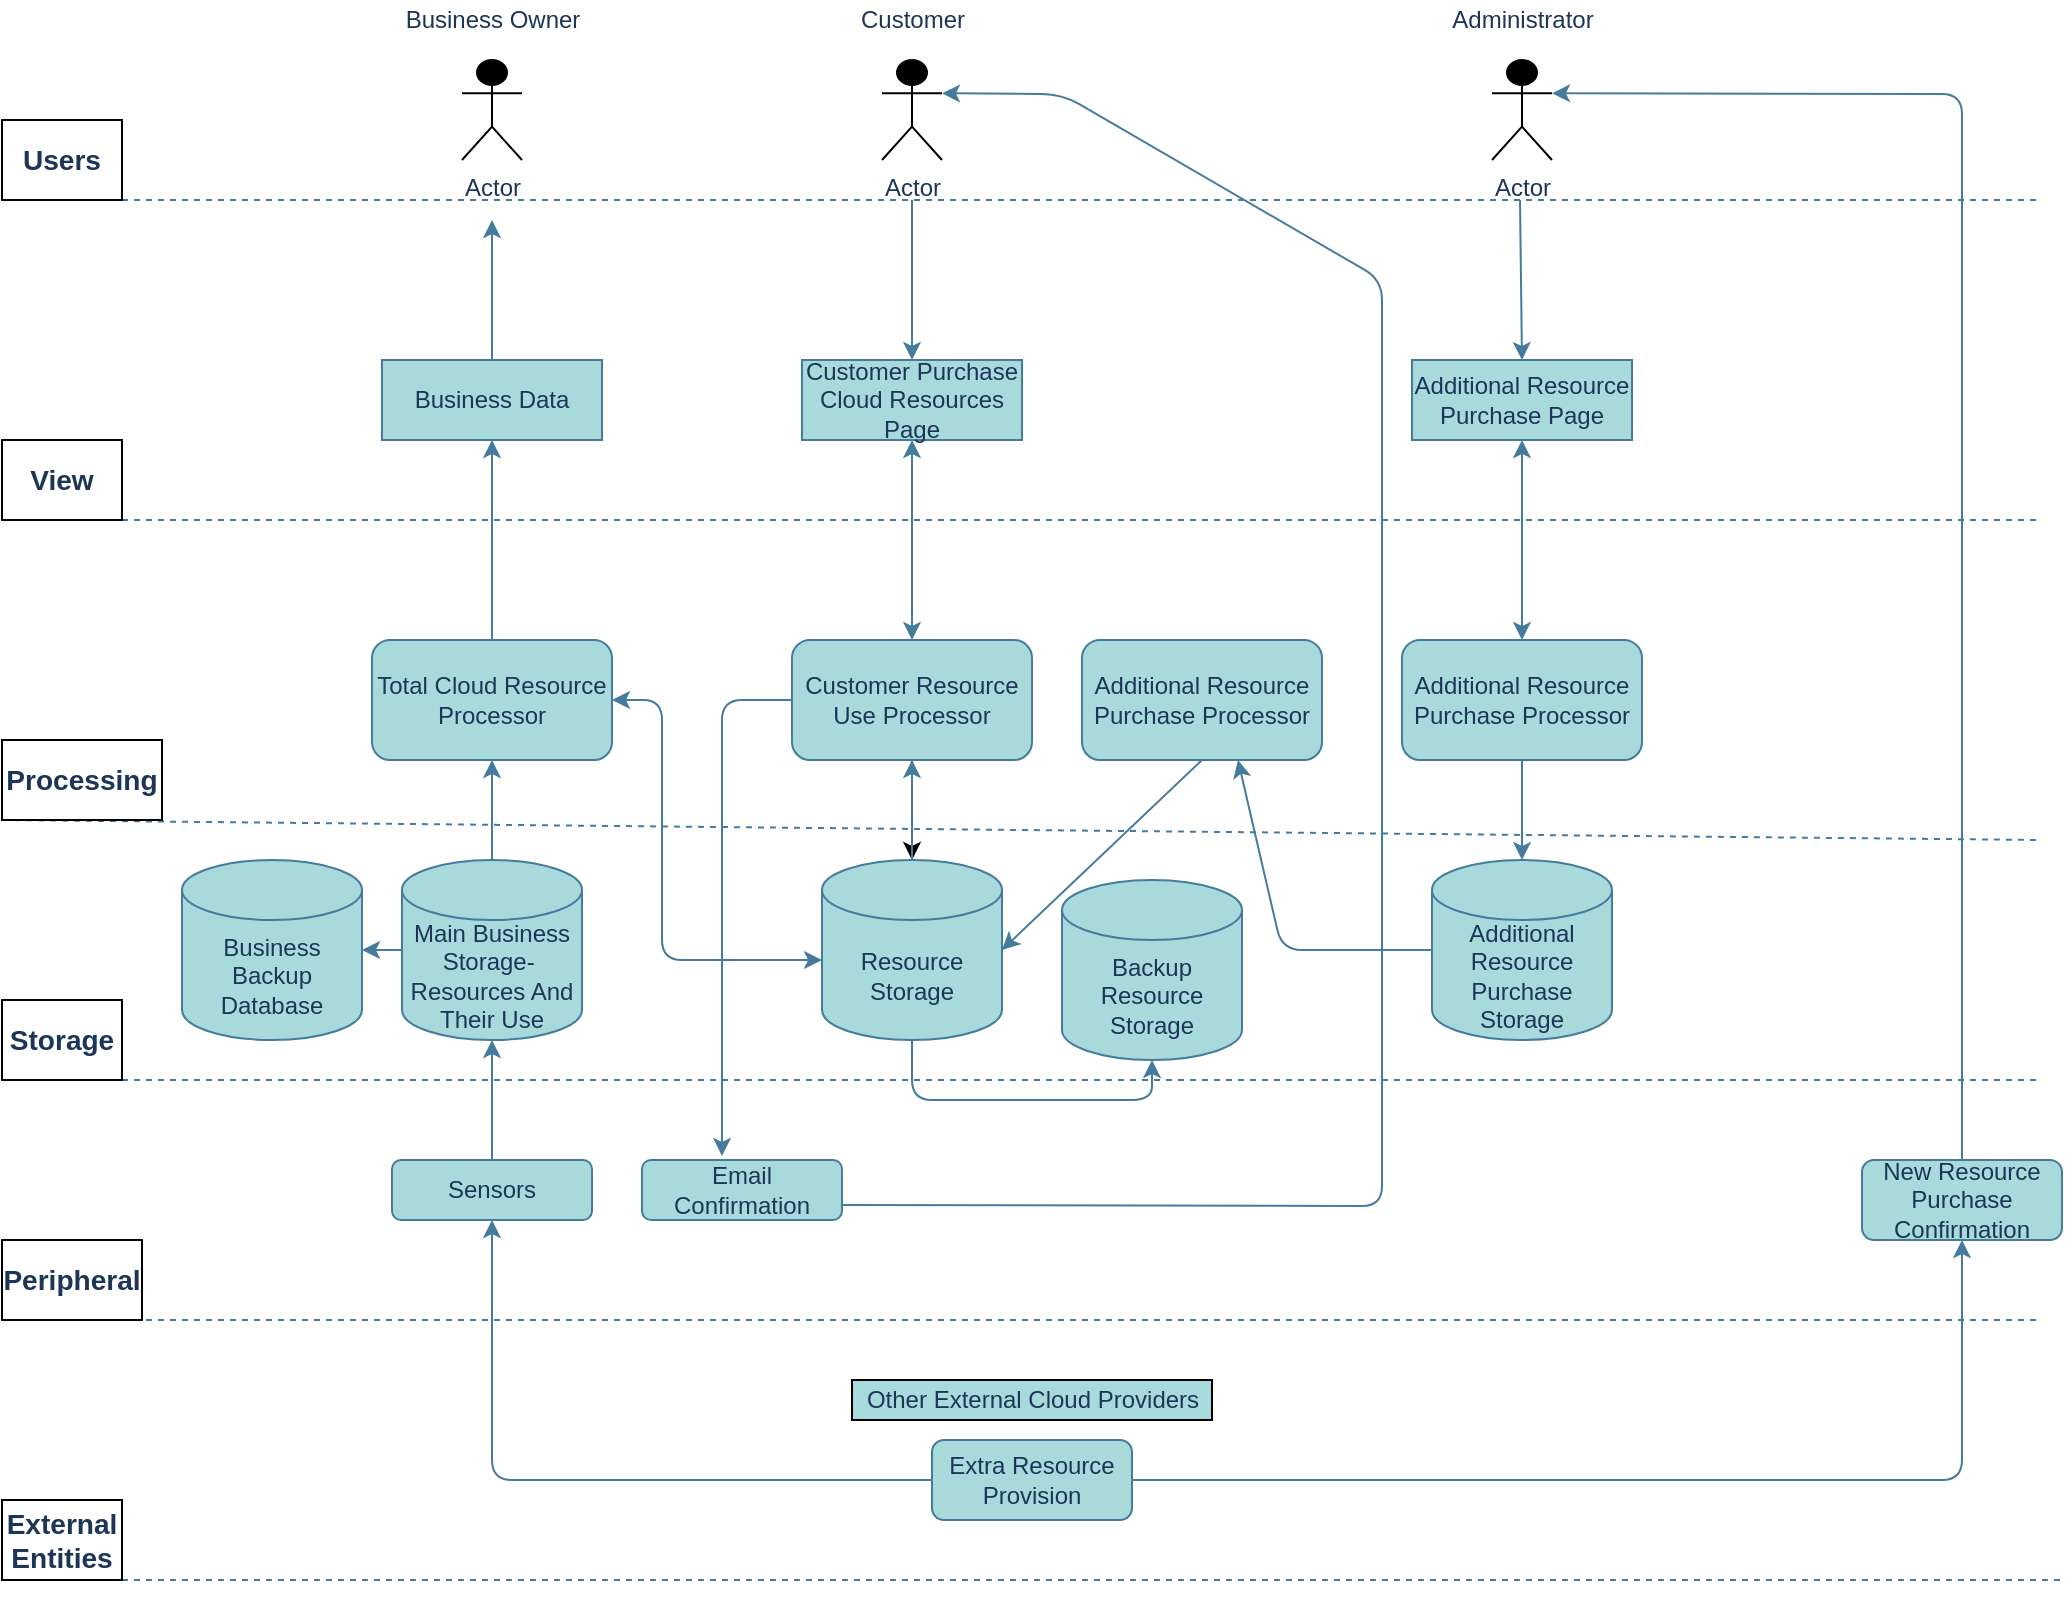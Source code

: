 <mxfile version="14.6.13" type="google"><diagram id="MebmvMsprNp6B6uMoklU" name="Page-1"><mxGraphModel dx="1896" dy="1029" grid="1" gridSize="10" guides="1" tooltips="1" connect="1" arrows="1" fold="1" page="1" pageScale="1" pageWidth="1169" pageHeight="827" math="0" shadow="0"><root><mxCell id="0"/><mxCell id="1" parent="0"/><mxCell id="kwrra4eooKiNvYwOUenQ-1" value="" style="endArrow=none;dashed=1;html=1;labelBackgroundColor=#F1FAEE;strokeColor=#457B9D;fontColor=#1D3557;" edge="1" parent="1"><mxGeometry width="50" height="50" relative="1" as="geometry"><mxPoint x="80" y="120" as="sourcePoint"/><mxPoint x="1100" y="120" as="targetPoint"/></mxGeometry></mxCell><mxCell id="kwrra4eooKiNvYwOUenQ-2" value="&lt;h3&gt;Users&lt;/h3&gt;" style="text;html=1;fillColor=none;align=center;verticalAlign=middle;whiteSpace=wrap;rounded=0;fontColor=#1D3557;strokeColor=#000000;" vertex="1" parent="1"><mxGeometry x="80" y="80" width="60" height="40" as="geometry"/></mxCell><mxCell id="kwrra4eooKiNvYwOUenQ-3" value="Actor" style="shape=umlActor;verticalLabelPosition=bottom;verticalAlign=top;html=1;outlineConnect=0;fontColor=#1D3557;fillColor=#000000;" vertex="1" parent="1"><mxGeometry x="310" y="50" width="30" height="50" as="geometry"/></mxCell><mxCell id="kwrra4eooKiNvYwOUenQ-4" value="" style="endArrow=none;dashed=1;html=1;strokeColor=#457B9D;fillColor=#A8DADC;fontColor=#1D3557;" edge="1" parent="1"><mxGeometry width="50" height="50" relative="1" as="geometry"><mxPoint x="80" y="280" as="sourcePoint"/><mxPoint x="1100" y="280" as="targetPoint"/></mxGeometry></mxCell><mxCell id="kwrra4eooKiNvYwOUenQ-5" value="&lt;h3&gt;View&lt;/h3&gt;" style="text;html=1;fillColor=none;align=center;verticalAlign=middle;whiteSpace=wrap;rounded=0;fontColor=#1D3557;strokeColor=#000000;" vertex="1" parent="1"><mxGeometry x="80" y="240" width="60" height="40" as="geometry"/></mxCell><mxCell id="kwrra4eooKiNvYwOUenQ-6" value="Actor" style="shape=umlActor;verticalLabelPosition=bottom;verticalAlign=top;html=1;outlineConnect=0;rounded=0;sketch=0;fontColor=#1D3557;fillColor=#000000;" vertex="1" parent="1"><mxGeometry x="520" y="50" width="30" height="50" as="geometry"/></mxCell><mxCell id="kwrra4eooKiNvYwOUenQ-7" value="Actor" style="shape=umlActor;verticalLabelPosition=bottom;verticalAlign=top;html=1;outlineConnect=0;rounded=0;sketch=0;fontColor=#1D3557;fillColor=#000000;" vertex="1" parent="1"><mxGeometry x="825" y="50" width="30" height="50" as="geometry"/></mxCell><mxCell id="kwrra4eooKiNvYwOUenQ-8" value="Business Data" style="rounded=0;whiteSpace=wrap;html=1;sketch=0;strokeColor=#457B9D;fillColor=#A8DADC;fontColor=#1D3557;" vertex="1" parent="1"><mxGeometry x="270" y="200" width="110" height="40" as="geometry"/></mxCell><mxCell id="kwrra4eooKiNvYwOUenQ-9" value="" style="endArrow=classic;html=1;strokeColor=#457B9D;fillColor=#A8DADC;fontColor=#1D3557;" edge="1" parent="1" source="kwrra4eooKiNvYwOUenQ-8"><mxGeometry width="50" height="50" relative="1" as="geometry"><mxPoint x="460" y="400" as="sourcePoint"/><mxPoint x="325" y="130" as="targetPoint"/></mxGeometry></mxCell><mxCell id="kwrra4eooKiNvYwOUenQ-10" value="Customer Purchase Cloud Resources Page" style="rounded=0;whiteSpace=wrap;html=1;sketch=0;strokeColor=#457B9D;fillColor=#A8DADC;fontColor=#1D3557;" vertex="1" parent="1"><mxGeometry x="480" y="200" width="110" height="40" as="geometry"/></mxCell><mxCell id="kwrra4eooKiNvYwOUenQ-11" value="Business Owner" style="text;html=1;align=center;verticalAlign=middle;resizable=0;points=[];autosize=1;fontColor=#1D3557;" vertex="1" parent="1"><mxGeometry x="275" y="20" width="100" height="20" as="geometry"/></mxCell><mxCell id="kwrra4eooKiNvYwOUenQ-12" value="Customer" style="text;html=1;align=center;verticalAlign=middle;resizable=0;points=[];autosize=1;fontColor=#1D3557;" vertex="1" parent="1"><mxGeometry x="500" y="20" width="70" height="20" as="geometry"/></mxCell><mxCell id="kwrra4eooKiNvYwOUenQ-13" value="" style="endArrow=classic;html=1;strokeColor=#457B9D;fillColor=#A8DADC;fontColor=#1D3557;" edge="1" parent="1" target="kwrra4eooKiNvYwOUenQ-10"><mxGeometry width="50" height="50" relative="1" as="geometry"><mxPoint x="535" y="120" as="sourcePoint"/><mxPoint x="520" y="340" as="targetPoint"/></mxGeometry></mxCell><mxCell id="kwrra4eooKiNvYwOUenQ-14" value="Administrator" style="text;html=1;align=center;verticalAlign=middle;resizable=0;points=[];autosize=1;fontColor=#1D3557;" vertex="1" parent="1"><mxGeometry x="795" y="20" width="90" height="20" as="geometry"/></mxCell><mxCell id="kwrra4eooKiNvYwOUenQ-15" value="Additional Resource Purchase Page" style="rounded=0;whiteSpace=wrap;html=1;sketch=0;strokeColor=#457B9D;fillColor=#A8DADC;fontColor=#1D3557;" vertex="1" parent="1"><mxGeometry x="785" y="200" width="110" height="40" as="geometry"/></mxCell><mxCell id="kwrra4eooKiNvYwOUenQ-16" value="" style="endArrow=classic;html=1;strokeColor=#457B9D;fillColor=#A8DADC;fontColor=#1D3557;entryX=0.5;entryY=0;entryDx=0;entryDy=0;" edge="1" parent="1" target="kwrra4eooKiNvYwOUenQ-15"><mxGeometry width="50" height="50" relative="1" as="geometry"><mxPoint x="839" y="120" as="sourcePoint"/><mxPoint x="835" y="190" as="targetPoint"/></mxGeometry></mxCell><mxCell id="kwrra4eooKiNvYwOUenQ-17" value="" style="endArrow=none;dashed=1;html=1;strokeColor=#457B9D;fillColor=#A8DADC;fontColor=#1D3557;" edge="1" parent="1"><mxGeometry width="50" height="50" relative="1" as="geometry"><mxPoint x="80" y="430" as="sourcePoint"/><mxPoint x="1100" y="440" as="targetPoint"/></mxGeometry></mxCell><mxCell id="kwrra4eooKiNvYwOUenQ-18" value="&lt;h3&gt;Processing&lt;/h3&gt;" style="text;html=1;fillColor=none;align=center;verticalAlign=middle;whiteSpace=wrap;rounded=0;fontColor=#1D3557;strokeColor=#000000;" vertex="1" parent="1"><mxGeometry x="80" y="390" width="80" height="40" as="geometry"/></mxCell><mxCell id="kwrra4eooKiNvYwOUenQ-19" value="" style="edgeStyle=orthogonalEdgeStyle;rounded=0;orthogonalLoop=1;jettySize=auto;html=1;" edge="1" parent="1" source="kwrra4eooKiNvYwOUenQ-20" target="kwrra4eooKiNvYwOUenQ-28"><mxGeometry relative="1" as="geometry"/></mxCell><mxCell id="kwrra4eooKiNvYwOUenQ-20" value="Customer Resource Use Processor" style="rounded=1;whiteSpace=wrap;html=1;sketch=0;strokeColor=#457B9D;fillColor=#A8DADC;fontColor=#1D3557;" vertex="1" parent="1"><mxGeometry x="475" y="340" width="120" height="60" as="geometry"/></mxCell><mxCell id="kwrra4eooKiNvYwOUenQ-21" value="" style="endArrow=classic;startArrow=classic;html=1;strokeColor=#457B9D;fillColor=#A8DADC;fontColor=#1D3557;entryX=0.5;entryY=1;entryDx=0;entryDy=0;" edge="1" parent="1" target="kwrra4eooKiNvYwOUenQ-10"><mxGeometry width="50" height="50" relative="1" as="geometry"><mxPoint x="535" y="340" as="sourcePoint"/><mxPoint x="520" y="320" as="targetPoint"/></mxGeometry></mxCell><mxCell id="kwrra4eooKiNvYwOUenQ-22" value="Total Cloud Resource Processor" style="rounded=1;whiteSpace=wrap;html=1;sketch=0;strokeColor=#457B9D;fillColor=#A8DADC;fontColor=#1D3557;" vertex="1" parent="1"><mxGeometry x="265" y="340" width="120" height="60" as="geometry"/></mxCell><mxCell id="kwrra4eooKiNvYwOUenQ-23" value="Additional Resource Purchase&amp;nbsp;Processor" style="rounded=1;whiteSpace=wrap;html=1;sketch=0;strokeColor=#457B9D;fillColor=#A8DADC;fontColor=#1D3557;" vertex="1" parent="1"><mxGeometry x="780" y="340" width="120" height="60" as="geometry"/></mxCell><mxCell id="kwrra4eooKiNvYwOUenQ-24" value="" style="endArrow=classic;html=1;strokeColor=#457B9D;fillColor=#A8DADC;fontColor=#1D3557;entryX=0.5;entryY=1;entryDx=0;entryDy=0;exitX=0.5;exitY=0;exitDx=0;exitDy=0;" edge="1" parent="1" source="kwrra4eooKiNvYwOUenQ-22" target="kwrra4eooKiNvYwOUenQ-8"><mxGeometry width="50" height="50" relative="1" as="geometry"><mxPoint x="460" y="380" as="sourcePoint"/><mxPoint x="510" y="330" as="targetPoint"/></mxGeometry></mxCell><mxCell id="kwrra4eooKiNvYwOUenQ-25" value="" style="endArrow=classic;html=1;strokeColor=#457B9D;fillColor=#A8DADC;fontColor=#1D3557;exitX=0.5;exitY=1;exitDx=0;exitDy=0;entryX=0.5;entryY=0;entryDx=0;entryDy=0;startArrow=classic;startFill=1;" edge="1" parent="1" source="kwrra4eooKiNvYwOUenQ-15" target="kwrra4eooKiNvYwOUenQ-23"><mxGeometry width="50" height="50" relative="1" as="geometry"><mxPoint x="595" y="360" as="sourcePoint"/><mxPoint x="645" y="310" as="targetPoint"/></mxGeometry></mxCell><mxCell id="kwrra4eooKiNvYwOUenQ-26" value="" style="endArrow=none;dashed=1;html=1;strokeColor=#457B9D;fillColor=#A8DADC;fontColor=#1D3557;exitX=0;exitY=1;exitDx=0;exitDy=0;" edge="1" parent="1" source="kwrra4eooKiNvYwOUenQ-27"><mxGeometry width="50" height="50" relative="1" as="geometry"><mxPoint x="120" y="560" as="sourcePoint"/><mxPoint x="1100" y="560" as="targetPoint"/></mxGeometry></mxCell><mxCell id="kwrra4eooKiNvYwOUenQ-27" value="&lt;h3&gt;Storage&lt;/h3&gt;" style="text;html=1;fillColor=none;align=center;verticalAlign=middle;whiteSpace=wrap;rounded=0;fontColor=#1D3557;strokeColor=#000000;" vertex="1" parent="1"><mxGeometry x="80" y="520" width="60" height="40" as="geometry"/></mxCell><mxCell id="kwrra4eooKiNvYwOUenQ-55" style="edgeStyle=orthogonalEdgeStyle;rounded=1;orthogonalLoop=1;jettySize=auto;html=1;exitX=0.5;exitY=1;exitDx=0;exitDy=0;exitPerimeter=0;entryX=0.5;entryY=1;entryDx=0;entryDy=0;entryPerimeter=0;strokeColor=#457B9D;" edge="1" parent="1" source="kwrra4eooKiNvYwOUenQ-28" target="kwrra4eooKiNvYwOUenQ-54"><mxGeometry relative="1" as="geometry"/></mxCell><mxCell id="kwrra4eooKiNvYwOUenQ-28" value="Resource Storage" style="shape=cylinder3;whiteSpace=wrap;html=1;boundedLbl=1;backgroundOutline=1;size=15;rounded=0;sketch=0;strokeColor=#457B9D;fillColor=#A8DADC;fontColor=#1D3557;" vertex="1" parent="1"><mxGeometry x="490" y="450" width="90" height="90" as="geometry"/></mxCell><mxCell id="kwrra4eooKiNvYwOUenQ-29" value="" style="endArrow=none;dashed=1;html=1;strokeColor=#457B9D;fillColor=#A8DADC;fontColor=#1D3557;" edge="1" parent="1"><mxGeometry width="50" height="50" relative="1" as="geometry"><mxPoint x="80" y="810" as="sourcePoint"/><mxPoint x="1110" y="810" as="targetPoint"/></mxGeometry></mxCell><mxCell id="kwrra4eooKiNvYwOUenQ-30" value="&lt;h3&gt;External Entities&lt;/h3&gt;" style="text;html=1;fillColor=none;align=center;verticalAlign=middle;whiteSpace=wrap;rounded=0;fontColor=#1D3557;strokeColor=#000000;" vertex="1" parent="1"><mxGeometry x="80" y="770" width="60" height="40" as="geometry"/></mxCell><mxCell id="kwrra4eooKiNvYwOUenQ-57" style="edgeStyle=orthogonalEdgeStyle;rounded=1;orthogonalLoop=1;jettySize=auto;html=1;exitX=0;exitY=0.5;exitDx=0;exitDy=0;exitPerimeter=0;entryX=1;entryY=0.5;entryDx=0;entryDy=0;entryPerimeter=0;strokeColor=#457B9D;" edge="1" parent="1" source="kwrra4eooKiNvYwOUenQ-31" target="kwrra4eooKiNvYwOUenQ-56"><mxGeometry relative="1" as="geometry"/></mxCell><mxCell id="kwrra4eooKiNvYwOUenQ-31" value="Main Business Storage-&amp;nbsp; Resources And Their Use" style="shape=cylinder3;whiteSpace=wrap;html=1;boundedLbl=1;backgroundOutline=1;size=15;rounded=0;sketch=0;strokeColor=#457B9D;fillColor=#A8DADC;fontColor=#1D3557;" vertex="1" parent="1"><mxGeometry x="280" y="450" width="90" height="90" as="geometry"/></mxCell><mxCell id="kwrra4eooKiNvYwOUenQ-32" value="" style="endArrow=classic;html=1;strokeColor=#457B9D;fillColor=#A8DADC;fontColor=#1D3557;entryX=0.5;entryY=1;entryDx=0;entryDy=0;exitX=0.5;exitY=0;exitDx=0;exitDy=0;exitPerimeter=0;" edge="1" parent="1" source="kwrra4eooKiNvYwOUenQ-28"><mxGeometry width="50" height="50" relative="1" as="geometry"><mxPoint x="535" y="390" as="sourcePoint"/><mxPoint x="535" y="400" as="targetPoint"/></mxGeometry></mxCell><mxCell id="kwrra4eooKiNvYwOUenQ-33" value="Additional Resource Purchase Storage" style="shape=cylinder3;whiteSpace=wrap;html=1;boundedLbl=1;backgroundOutline=1;size=15;rounded=0;sketch=0;strokeColor=#457B9D;fillColor=#A8DADC;fontColor=#1D3557;" vertex="1" parent="1"><mxGeometry x="795" y="450" width="90" height="90" as="geometry"/></mxCell><mxCell id="kwrra4eooKiNvYwOUenQ-34" value="" style="endArrow=classic;html=1;strokeColor=#457B9D;fillColor=#A8DADC;fontColor=#1D3557;exitX=0.5;exitY=1;exitDx=0;exitDy=0;startArrow=none;startFill=0;" edge="1" parent="1" source="kwrra4eooKiNvYwOUenQ-23" target="kwrra4eooKiNvYwOUenQ-33"><mxGeometry width="50" height="50" relative="1" as="geometry"><mxPoint x="640" y="390" as="sourcePoint"/><mxPoint x="690" y="340" as="targetPoint"/></mxGeometry></mxCell><mxCell id="kwrra4eooKiNvYwOUenQ-35" value="" style="endArrow=classic;html=1;strokeColor=#457B9D;fillColor=#A8DADC;fontColor=#1D3557;entryX=0.5;entryY=1;entryDx=0;entryDy=0;exitX=0.5;exitY=0;exitDx=0;exitDy=0;exitPerimeter=0;" edge="1" parent="1" source="kwrra4eooKiNvYwOUenQ-31" target="kwrra4eooKiNvYwOUenQ-22"><mxGeometry width="50" height="50" relative="1" as="geometry"><mxPoint x="570" y="380" as="sourcePoint"/><mxPoint x="620" y="330" as="targetPoint"/></mxGeometry></mxCell><mxCell id="kwrra4eooKiNvYwOUenQ-36" value="" style="endArrow=none;dashed=1;html=1;strokeColor=#457B9D;fillColor=#A8DADC;fontColor=#1D3557;" edge="1" parent="1"><mxGeometry width="50" height="50" relative="1" as="geometry"><mxPoint x="80" y="680" as="sourcePoint"/><mxPoint x="1100" y="680" as="targetPoint"/></mxGeometry></mxCell><mxCell id="kwrra4eooKiNvYwOUenQ-37" value="&lt;h3&gt;Peripheral&lt;/h3&gt;" style="text;html=1;fillColor=none;align=center;verticalAlign=middle;whiteSpace=wrap;rounded=0;fontColor=#1D3557;strokeColor=#000000;" vertex="1" parent="1"><mxGeometry x="80" y="640" width="70" height="40" as="geometry"/></mxCell><mxCell id="kwrra4eooKiNvYwOUenQ-38" value="" style="edgeStyle=orthogonalEdgeStyle;curved=0;rounded=1;sketch=0;orthogonalLoop=1;jettySize=auto;html=1;startArrow=none;startFill=0;strokeColor=#457B9D;fillColor=#A8DADC;fontColor=#1D3557;exitX=0.5;exitY=0;exitDx=0;exitDy=0;" edge="1" parent="1" source="kwrra4eooKiNvYwOUenQ-39" target="kwrra4eooKiNvYwOUenQ-31"><mxGeometry relative="1" as="geometry"/></mxCell><mxCell id="kwrra4eooKiNvYwOUenQ-39" value="Sensors" style="rounded=1;whiteSpace=wrap;html=1;sketch=0;strokeColor=#457B9D;fillColor=#A8DADC;fontColor=#1D3557;" vertex="1" parent="1"><mxGeometry x="275" y="600" width="100" height="30" as="geometry"/></mxCell><mxCell id="kwrra4eooKiNvYwOUenQ-40" value="" style="endArrow=classic;html=1;strokeColor=#457B9D;fillColor=#A8DADC;fontColor=#1D3557;entryX=0;entryY=0.556;entryDx=0;entryDy=0;entryPerimeter=0;exitX=1;exitY=0.5;exitDx=0;exitDy=0;startArrow=classic;startFill=1;" edge="1" parent="1" source="kwrra4eooKiNvYwOUenQ-22" target="kwrra4eooKiNvYwOUenQ-28"><mxGeometry width="50" height="50" relative="1" as="geometry"><mxPoint x="400" y="370" as="sourcePoint"/><mxPoint x="620" y="510" as="targetPoint"/><Array as="points"><mxPoint x="410" y="370"/><mxPoint x="410" y="500"/></Array></mxGeometry></mxCell><mxCell id="kwrra4eooKiNvYwOUenQ-42" value="" style="endArrow=classic;html=1;strokeColor=#457B9D;fillColor=#A8DADC;fontColor=#1D3557;exitX=0;exitY=0.5;exitDx=0;exitDy=0;entryX=0.5;entryY=1;entryDx=0;entryDy=0;" edge="1" parent="1" source="kwrra4eooKiNvYwOUenQ-53" target="kwrra4eooKiNvYwOUenQ-39"><mxGeometry width="50" height="50" relative="1" as="geometry"><mxPoint x="570" y="755" as="sourcePoint"/><mxPoint x="320" y="650" as="targetPoint"/><Array as="points"><mxPoint x="325" y="760"/></Array></mxGeometry></mxCell><mxCell id="kwrra4eooKiNvYwOUenQ-43" value="Additional Resource Purchase Processor" style="rounded=1;whiteSpace=wrap;html=1;sketch=0;strokeColor=#457B9D;fillColor=#A8DADC;fontColor=#1D3557;" vertex="1" parent="1"><mxGeometry x="620" y="340" width="120" height="60" as="geometry"/></mxCell><mxCell id="kwrra4eooKiNvYwOUenQ-44" value="" style="endArrow=classic;html=1;fillColor=#A8DADC;fontColor=#1D3557;exitX=0;exitY=0.5;exitDx=0;exitDy=0;exitPerimeter=0;strokeColor=#457B9D;" edge="1" parent="1" source="kwrra4eooKiNvYwOUenQ-33"><mxGeometry width="50" height="50" relative="1" as="geometry"><mxPoint x="530" y="350" as="sourcePoint"/><mxPoint x="698" y="400" as="targetPoint"/><Array as="points"><mxPoint x="720" y="495"/></Array></mxGeometry></mxCell><mxCell id="kwrra4eooKiNvYwOUenQ-45" value="" style="endArrow=classic;html=1;strokeColor=#457B9D;fillColor=#A8DADC;fontColor=#1D3557;exitX=0.5;exitY=1;exitDx=0;exitDy=0;entryX=1;entryY=0.5;entryDx=0;entryDy=0;entryPerimeter=0;" edge="1" parent="1" source="kwrra4eooKiNvYwOUenQ-43" target="kwrra4eooKiNvYwOUenQ-28"><mxGeometry width="50" height="50" relative="1" as="geometry"><mxPoint x="570" y="340" as="sourcePoint"/><mxPoint x="620" y="290" as="targetPoint"/><Array as="points"/></mxGeometry></mxCell><mxCell id="kwrra4eooKiNvYwOUenQ-46" value="New Resource Purchase Confirmation" style="rounded=1;whiteSpace=wrap;html=1;sketch=0;strokeColor=#457B9D;fontColor=#1D3557;fillColor=#A8DADC;" vertex="1" parent="1"><mxGeometry x="1010" y="600" width="100" height="40" as="geometry"/></mxCell><mxCell id="kwrra4eooKiNvYwOUenQ-47" value="" style="endArrow=classic;html=1;strokeColor=#457B9D;fillColor=#A8DADC;fontColor=#1D3557;entryX=0.5;entryY=1;entryDx=0;entryDy=0;exitX=1;exitY=0.5;exitDx=0;exitDy=0;" edge="1" parent="1" source="kwrra4eooKiNvYwOUenQ-53" target="kwrra4eooKiNvYwOUenQ-46"><mxGeometry width="50" height="50" relative="1" as="geometry"><mxPoint x="620" y="755" as="sourcePoint"/><mxPoint x="570" y="490" as="targetPoint"/><Array as="points"><mxPoint x="1060" y="760"/></Array></mxGeometry></mxCell><mxCell id="kwrra4eooKiNvYwOUenQ-48" value="" style="endArrow=classic;html=1;strokeColor=#457B9D;fillColor=#A8DADC;fontColor=#1D3557;entryX=1;entryY=0.333;entryDx=0;entryDy=0;entryPerimeter=0;exitX=0.5;exitY=0;exitDx=0;exitDy=0;" edge="1" parent="1" source="kwrra4eooKiNvYwOUenQ-46" target="kwrra4eooKiNvYwOUenQ-7"><mxGeometry width="50" height="50" relative="1" as="geometry"><mxPoint x="520" y="540" as="sourcePoint"/><mxPoint x="570" y="490" as="targetPoint"/><Array as="points"><mxPoint x="1060" y="67"/></Array></mxGeometry></mxCell><mxCell id="kwrra4eooKiNvYwOUenQ-49" value="Other External Cloud Providers" style="text;html=1;align=center;verticalAlign=middle;resizable=0;points=[];autosize=1;fontColor=#1D3557;strokeColor=#000000;fillColor=#A8DADC;" vertex="1" parent="1"><mxGeometry x="505" y="710" width="180" height="20" as="geometry"/></mxCell><mxCell id="kwrra4eooKiNvYwOUenQ-50" value="Email Confirmation" style="rounded=1;whiteSpace=wrap;html=1;sketch=0;strokeColor=#457B9D;fillColor=#A8DADC;fontColor=#1D3557;" vertex="1" parent="1"><mxGeometry x="400" y="600" width="100" height="30" as="geometry"/></mxCell><mxCell id="kwrra4eooKiNvYwOUenQ-51" value="" style="endArrow=classic;html=1;strokeColor=#457B9D;fillColor=#A8DADC;fontColor=#1D3557;entryX=0.4;entryY=-0.067;entryDx=0;entryDy=0;exitX=0;exitY=0.5;exitDx=0;exitDy=0;entryPerimeter=0;" edge="1" parent="1" source="kwrra4eooKiNvYwOUenQ-20" target="kwrra4eooKiNvYwOUenQ-50"><mxGeometry width="50" height="50" relative="1" as="geometry"><mxPoint x="470" y="370" as="sourcePoint"/><mxPoint x="570" y="450" as="targetPoint"/><Array as="points"><mxPoint x="440" y="370"/></Array></mxGeometry></mxCell><mxCell id="kwrra4eooKiNvYwOUenQ-52" value="" style="endArrow=classic;html=1;strokeColor=#457B9D;fillColor=#A8DADC;fontColor=#1D3557;exitX=1;exitY=0.75;exitDx=0;exitDy=0;entryX=1;entryY=0.333;entryDx=0;entryDy=0;entryPerimeter=0;" edge="1" parent="1" source="kwrra4eooKiNvYwOUenQ-50" target="kwrra4eooKiNvYwOUenQ-6"><mxGeometry width="50" height="50" relative="1" as="geometry"><mxPoint x="520" y="400" as="sourcePoint"/><mxPoint x="570" y="350" as="targetPoint"/><Array as="points"><mxPoint x="770" y="623"/><mxPoint x="770" y="350"/><mxPoint x="770" y="160"/><mxPoint x="610" y="67"/></Array></mxGeometry></mxCell><mxCell id="kwrra4eooKiNvYwOUenQ-53" value="Extra Resource Provision" style="rounded=1;whiteSpace=wrap;html=1;sketch=0;strokeColor=#457B9D;fillColor=#A8DADC;fontColor=#1D3557;" vertex="1" parent="1"><mxGeometry x="545" y="740" width="100" height="40" as="geometry"/></mxCell><mxCell id="kwrra4eooKiNvYwOUenQ-54" value="Backup Resource Storage" style="shape=cylinder3;whiteSpace=wrap;html=1;boundedLbl=1;backgroundOutline=1;size=15;rounded=0;sketch=0;strokeColor=#457B9D;fillColor=#A8DADC;fontColor=#1D3557;" vertex="1" parent="1"><mxGeometry x="610" y="460" width="90" height="90" as="geometry"/></mxCell><mxCell id="kwrra4eooKiNvYwOUenQ-56" value="Business Backup Database" style="shape=cylinder3;whiteSpace=wrap;html=1;boundedLbl=1;backgroundOutline=1;size=15;rounded=0;sketch=0;strokeColor=#457B9D;fillColor=#A8DADC;fontColor=#1D3557;" vertex="1" parent="1"><mxGeometry x="170" y="450" width="90" height="90" as="geometry"/></mxCell></root></mxGraphModel></diagram></mxfile>